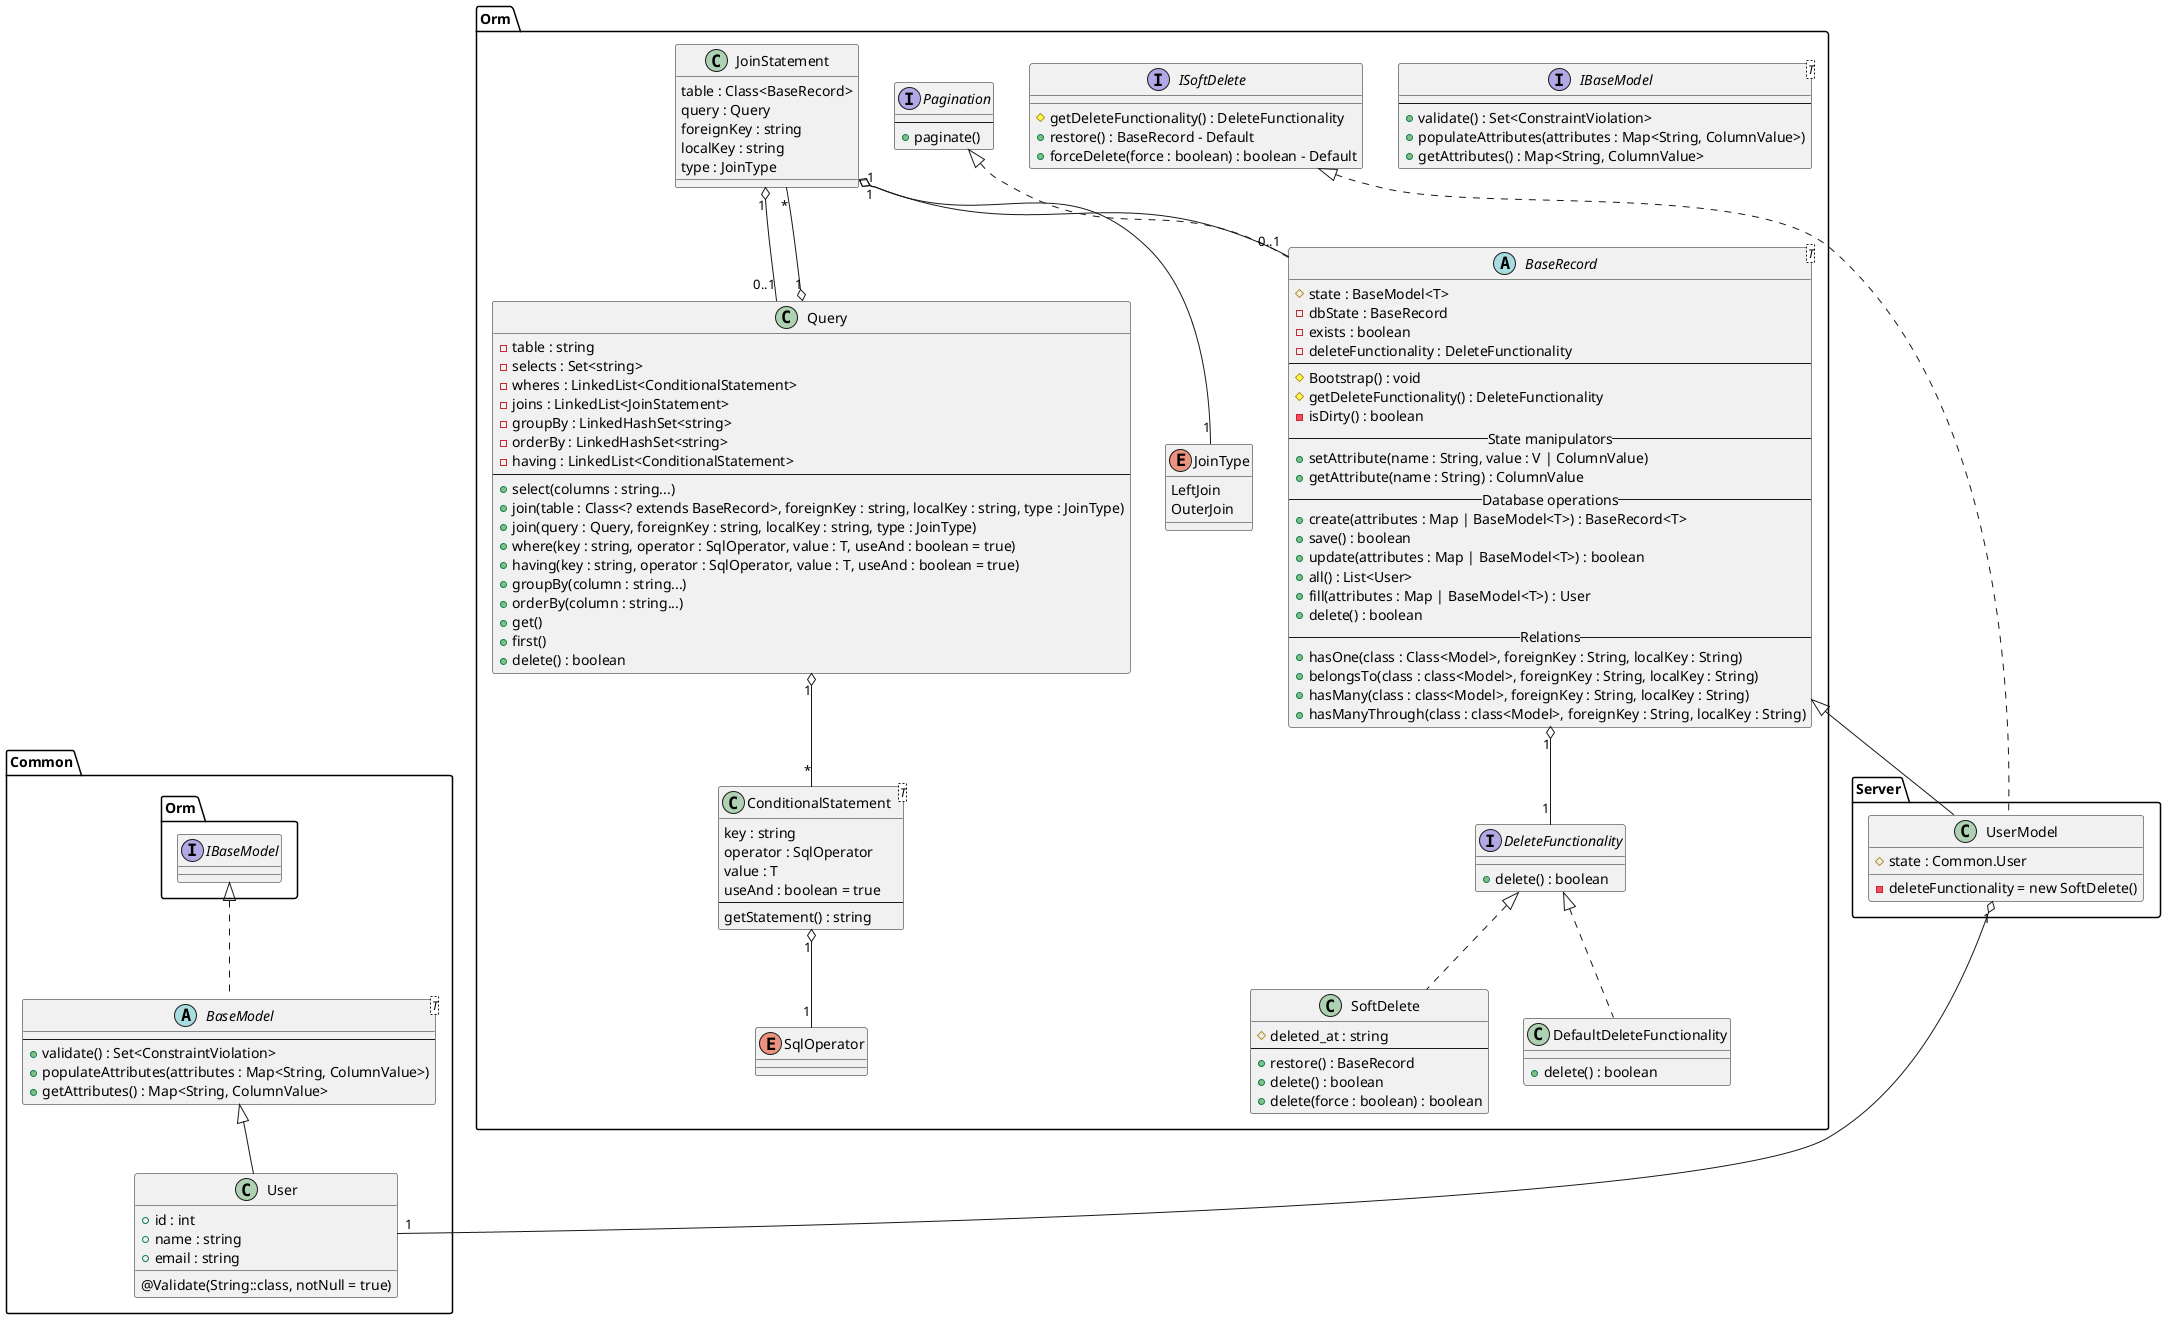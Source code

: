 @startuml

namespace Common {
    class User extends BaseModel {
        +id : int
        +name : string
        @Validate(String::class, notNull = true)
        +email : string
    }

    abstract class BaseModel<T> implements Orm.IBaseModel {
        ---
        +validate() : Set<ConstraintViolation>
        +populateAttributes(attributes : Map<String, ColumnValue>)
        +getAttributes() : Map<String, ColumnValue>
    }
}

namespace Orm {

    interface IBaseModel<T> {
        ---
        +validate() : Set<ConstraintViolation>
        +populateAttributes(attributes : Map<String, ColumnValue>)
        +getAttributes() : Map<String, ColumnValue>
    }


    abstract class BaseRecord<T> implements Pagination {
        #state : BaseModel<T>
        -dbState : BaseRecord
        -exists : boolean
        -deleteFunctionality : DeleteFunctionality
        ---
        #Bootstrap() : void
        #getDeleteFunctionality() : DeleteFunctionality
        -isDirty() : boolean
        -- State manipulators --
        +setAttribute(name : String, value : V | ColumnValue)
        +getAttribute(name : String) : ColumnValue
        -- Database operations --
        +create(attributes : Map | BaseModel<T>) : BaseRecord<T>
        +save() : boolean
        +update(attributes : Map | BaseModel<T>) : boolean
        +all() : List<User>
        +fill(attributes : Map | BaseModel<T>) : User
        +delete() : boolean
        -- Relations --
        +hasOne(class : Class<Model>, foreignKey : String, localKey : String)
        +belongsTo(class : class<Model>, foreignKey : String, localKey : String)
        +hasMany(class : class<Model>, foreignKey : String, localKey : String)
        +hasManyThrough(class : class<Model>, foreignKey : String, localKey : String)
    }



    interface Pagination {
        ---
        +paginate()
    }

    interface DeleteFunctionality {
        +delete() : boolean
    }

    BaseRecord "1" o-- "1" DeleteFunctionality

    class DefaultDeleteFunctionality implements DeleteFunctionality {
        +delete() : boolean
    }

    class SoftDelete implements DeleteFunctionality {
        #deleted_at : string
        ---
        +restore() : BaseRecord
        +delete() : boolean
        +delete(force : boolean) : boolean
    }

    interface ISoftDelete {
        #getDeleteFunctionality() : DeleteFunctionality
        +restore() : BaseRecord - Default
        +forceDelete(force : boolean) : boolean - Default
    }

    class Query {
        -table : string
        -selects : Set<string>
        -wheres : LinkedList<ConditionalStatement>
        -joins : LinkedList<JoinStatement>
        -groupBy : LinkedHashSet<string>
        -orderBy : LinkedHashSet<string>
        -having : LinkedList<ConditionalStatement>
        ---
        +select(columns : string...)
        +join(table : Class<? extends BaseRecord>, foreignKey : string, localKey : string, type : JoinType)
        +join(query : Query, foreignKey : string, localKey : string, type : JoinType)
        +where(key : string, operator : SqlOperator, value : T, useAnd : boolean = true)
        +having(key : string, operator : SqlOperator, value : T, useAnd : boolean = true)
        +groupBy(column : string...)
        +orderBy(column : string...)
        +get()
        +first()
        +delete() : boolean
    }

    Query "1" o-- "*" ConditionalStatement
    Query "1" o-- "*" JoinStatement

    class ConditionalStatement<T> {
        key : string
        operator : SqlOperator
        value : T
        useAnd : boolean = true
        ---
        getStatement() : string
    }

    ConditionalStatement "1" o-- "1" SqlOperator

    class JoinStatement {
        table : Class<BaseRecord>
        query : Query
        foreignKey : string
        localKey : string
        type : JoinType
    }

    enum JoinType {
        LeftJoin
        OuterJoin
    }

    JoinStatement "1" o-- "1" JoinType
    JoinStatement "1" o-- "0..1" Query
    JoinStatement "1" o-- "0..1" BaseRecord

    enum SqlOperator {

    }


}

namespace Server {
    class UserModel extends Orm.BaseRecord implements Orm.ISoftDelete {
        #state : Common.User
        -deleteFunctionality = new SoftDelete()
    }

    UserModel "1" o--- "1" Common.User
}

@enduml